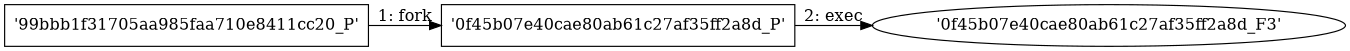 digraph "D:\Learning\Paper\apt\基于CTI的攻击预警\Dataset\攻击图\ASGfromALLCTI\Vulnerability Spotlight Multiple bugs in OpenWeave and Nest Labs Nest Cam IQ indoor camera.dot" {
rankdir="LR"
size="9"
fixedsize="false"
splines="true"
nodesep=0.3
ranksep=0
fontsize=10
overlap="scalexy"
engine= "neato"
	"'99bbb1f31705aa985faa710e8411cc20_P'" [node_type=Process shape=box]
	"'0f45b07e40cae80ab61c27af35ff2a8d_P'" [node_type=Process shape=box]
	"'99bbb1f31705aa985faa710e8411cc20_P'" -> "'0f45b07e40cae80ab61c27af35ff2a8d_P'" [label="1: fork"]
	"'0f45b07e40cae80ab61c27af35ff2a8d_P'" [node_type=Process shape=box]
	"'0f45b07e40cae80ab61c27af35ff2a8d_F3'" [node_type=File shape=ellipse]
	"'0f45b07e40cae80ab61c27af35ff2a8d_P'" -> "'0f45b07e40cae80ab61c27af35ff2a8d_F3'" [label="2: exec"]
}
